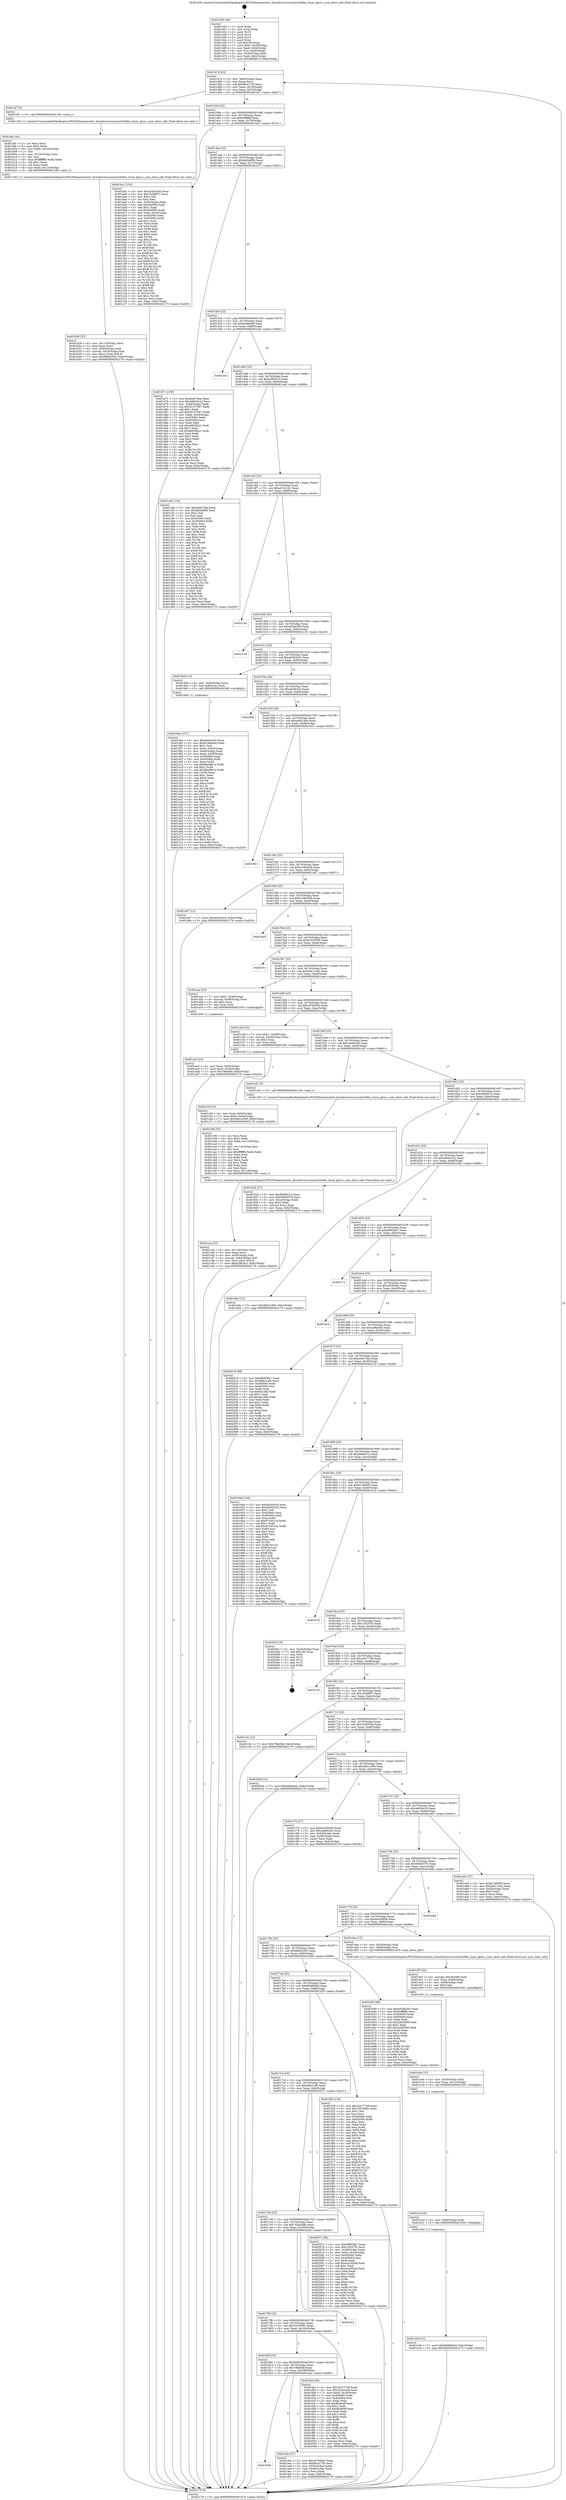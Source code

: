 digraph "0x401450" {
  label = "0x401450 (/mnt/c/Users/mathe/Desktop/tcc/POCII/binaries/extr_linuxdriversscsisym53c8xx_2sym_glue.c_sym_show_info_Final-ollvm.out::main(0))"
  labelloc = "t"
  node[shape=record]

  Entry [label="",width=0.3,height=0.3,shape=circle,fillcolor=black,style=filled]
  "0x40147d" [label="{
     0x40147d [23]\l
     | [instrs]\l
     &nbsp;&nbsp;0x40147d \<+3\>: mov -0x6c(%rbp),%eax\l
     &nbsp;&nbsp;0x401480 \<+2\>: mov %eax,%ecx\l
     &nbsp;&nbsp;0x401482 \<+6\>: sub $0x88ca17f4,%ecx\l
     &nbsp;&nbsp;0x401488 \<+3\>: mov %eax,-0x70(%rbp)\l
     &nbsp;&nbsp;0x40148b \<+3\>: mov %ecx,-0x74(%rbp)\l
     &nbsp;&nbsp;0x40148e \<+6\>: je 0000000000401af7 \<main+0x6a7\>\l
  }"]
  "0x401af7" [label="{
     0x401af7 [5]\l
     | [instrs]\l
     &nbsp;&nbsp;0x401af7 \<+5\>: call 0000000000401160 \<next_i\>\l
     | [calls]\l
     &nbsp;&nbsp;0x401160 \{1\} (/mnt/c/Users/mathe/Desktop/tcc/POCII/binaries/extr_linuxdriversscsisym53c8xx_2sym_glue.c_sym_show_info_Final-ollvm.out::next_i)\l
  }"]
  "0x401494" [label="{
     0x401494 [22]\l
     | [instrs]\l
     &nbsp;&nbsp;0x401494 \<+5\>: jmp 0000000000401499 \<main+0x49\>\l
     &nbsp;&nbsp;0x401499 \<+3\>: mov -0x70(%rbp),%eax\l
     &nbsp;&nbsp;0x40149c \<+5\>: sub $0x8cff9ffd,%eax\l
     &nbsp;&nbsp;0x4014a1 \<+3\>: mov %eax,-0x78(%rbp)\l
     &nbsp;&nbsp;0x4014a4 \<+6\>: je 0000000000401ba1 \<main+0x751\>\l
  }"]
  Exit [label="",width=0.3,height=0.3,shape=circle,fillcolor=black,style=filled,peripheries=2]
  "0x401ba1" [label="{
     0x401ba1 [155]\l
     | [instrs]\l
     &nbsp;&nbsp;0x401ba1 \<+5\>: mov $0xa53be305,%eax\l
     &nbsp;&nbsp;0x401ba6 \<+5\>: mov $0x1fc9d857,%ecx\l
     &nbsp;&nbsp;0x401bab \<+2\>: mov $0x1,%dl\l
     &nbsp;&nbsp;0x401bad \<+2\>: xor %esi,%esi\l
     &nbsp;&nbsp;0x401baf \<+3\>: mov -0x54(%rbp),%edi\l
     &nbsp;&nbsp;0x401bb2 \<+6\>: add $0xdaf5f54,%edi\l
     &nbsp;&nbsp;0x401bb8 \<+3\>: add $0x1,%edi\l
     &nbsp;&nbsp;0x401bbb \<+6\>: sub $0xdaf5f54,%edi\l
     &nbsp;&nbsp;0x401bc1 \<+3\>: mov %edi,-0x54(%rbp)\l
     &nbsp;&nbsp;0x401bc4 \<+7\>: mov 0x405060,%edi\l
     &nbsp;&nbsp;0x401bcb \<+8\>: mov 0x405064,%r8d\l
     &nbsp;&nbsp;0x401bd3 \<+3\>: sub $0x1,%esi\l
     &nbsp;&nbsp;0x401bd6 \<+3\>: mov %edi,%r9d\l
     &nbsp;&nbsp;0x401bd9 \<+3\>: add %esi,%r9d\l
     &nbsp;&nbsp;0x401bdc \<+4\>: imul %r9d,%edi\l
     &nbsp;&nbsp;0x401be0 \<+3\>: and $0x1,%edi\l
     &nbsp;&nbsp;0x401be3 \<+3\>: cmp $0x0,%edi\l
     &nbsp;&nbsp;0x401be6 \<+4\>: sete %r10b\l
     &nbsp;&nbsp;0x401bea \<+4\>: cmp $0xa,%r8d\l
     &nbsp;&nbsp;0x401bee \<+4\>: setl %r11b\l
     &nbsp;&nbsp;0x401bf2 \<+3\>: mov %r10b,%bl\l
     &nbsp;&nbsp;0x401bf5 \<+3\>: xor $0xff,%bl\l
     &nbsp;&nbsp;0x401bf8 \<+3\>: mov %r11b,%r14b\l
     &nbsp;&nbsp;0x401bfb \<+4\>: xor $0xff,%r14b\l
     &nbsp;&nbsp;0x401bff \<+3\>: xor $0x1,%dl\l
     &nbsp;&nbsp;0x401c02 \<+3\>: mov %bl,%r15b\l
     &nbsp;&nbsp;0x401c05 \<+4\>: and $0xff,%r15b\l
     &nbsp;&nbsp;0x401c09 \<+3\>: and %dl,%r10b\l
     &nbsp;&nbsp;0x401c0c \<+3\>: mov %r14b,%r12b\l
     &nbsp;&nbsp;0x401c0f \<+4\>: and $0xff,%r12b\l
     &nbsp;&nbsp;0x401c13 \<+3\>: and %dl,%r11b\l
     &nbsp;&nbsp;0x401c16 \<+3\>: or %r10b,%r15b\l
     &nbsp;&nbsp;0x401c19 \<+3\>: or %r11b,%r12b\l
     &nbsp;&nbsp;0x401c1c \<+3\>: xor %r12b,%r15b\l
     &nbsp;&nbsp;0x401c1f \<+3\>: or %r14b,%bl\l
     &nbsp;&nbsp;0x401c22 \<+3\>: xor $0xff,%bl\l
     &nbsp;&nbsp;0x401c25 \<+3\>: or $0x1,%dl\l
     &nbsp;&nbsp;0x401c28 \<+2\>: and %dl,%bl\l
     &nbsp;&nbsp;0x401c2a \<+3\>: or %bl,%r15b\l
     &nbsp;&nbsp;0x401c2d \<+4\>: test $0x1,%r15b\l
     &nbsp;&nbsp;0x401c31 \<+3\>: cmovne %ecx,%eax\l
     &nbsp;&nbsp;0x401c34 \<+3\>: mov %eax,-0x6c(%rbp)\l
     &nbsp;&nbsp;0x401c37 \<+5\>: jmp 0000000000402179 \<main+0xd29\>\l
  }"]
  "0x4014aa" [label="{
     0x4014aa [22]\l
     | [instrs]\l
     &nbsp;&nbsp;0x4014aa \<+5\>: jmp 00000000004014af \<main+0x5f\>\l
     &nbsp;&nbsp;0x4014af \<+3\>: mov -0x70(%rbp),%eax\l
     &nbsp;&nbsp;0x4014b2 \<+5\>: sub $0x9a30df56,%eax\l
     &nbsp;&nbsp;0x4014b7 \<+3\>: mov %eax,-0x7c(%rbp)\l
     &nbsp;&nbsp;0x4014ba \<+6\>: je 0000000000401d71 \<main+0x921\>\l
  }"]
  "0x401e26" [label="{
     0x401e26 [12]\l
     | [instrs]\l
     &nbsp;&nbsp;0x401e26 \<+7\>: movl $0x6848904d,-0x6c(%rbp)\l
     &nbsp;&nbsp;0x401e2d \<+5\>: jmp 0000000000402179 \<main+0xd29\>\l
  }"]
  "0x401d71" [label="{
     0x401d71 [109]\l
     | [instrs]\l
     &nbsp;&nbsp;0x401d71 \<+5\>: mov $0xebfe75ba,%eax\l
     &nbsp;&nbsp;0x401d76 \<+5\>: mov $0xddb631a2,%ecx\l
     &nbsp;&nbsp;0x401d7b \<+3\>: mov -0x64(%rbp),%edx\l
     &nbsp;&nbsp;0x401d7e \<+6\>: sub $0x30157997,%edx\l
     &nbsp;&nbsp;0x401d84 \<+3\>: add $0x1,%edx\l
     &nbsp;&nbsp;0x401d87 \<+6\>: add $0x30157997,%edx\l
     &nbsp;&nbsp;0x401d8d \<+3\>: mov %edx,-0x64(%rbp)\l
     &nbsp;&nbsp;0x401d90 \<+7\>: mov 0x405060,%edx\l
     &nbsp;&nbsp;0x401d97 \<+7\>: mov 0x405064,%esi\l
     &nbsp;&nbsp;0x401d9e \<+2\>: mov %edx,%edi\l
     &nbsp;&nbsp;0x401da0 \<+6\>: add $0xa6929b21,%edi\l
     &nbsp;&nbsp;0x401da6 \<+3\>: sub $0x1,%edi\l
     &nbsp;&nbsp;0x401da9 \<+6\>: sub $0xa6929b21,%edi\l
     &nbsp;&nbsp;0x401daf \<+3\>: imul %edi,%edx\l
     &nbsp;&nbsp;0x401db2 \<+3\>: and $0x1,%edx\l
     &nbsp;&nbsp;0x401db5 \<+3\>: cmp $0x0,%edx\l
     &nbsp;&nbsp;0x401db8 \<+4\>: sete %r8b\l
     &nbsp;&nbsp;0x401dbc \<+3\>: cmp $0xa,%esi\l
     &nbsp;&nbsp;0x401dbf \<+4\>: setl %r9b\l
     &nbsp;&nbsp;0x401dc3 \<+3\>: mov %r8b,%r10b\l
     &nbsp;&nbsp;0x401dc6 \<+3\>: and %r9b,%r10b\l
     &nbsp;&nbsp;0x401dc9 \<+3\>: xor %r9b,%r8b\l
     &nbsp;&nbsp;0x401dcc \<+3\>: or %r8b,%r10b\l
     &nbsp;&nbsp;0x401dcf \<+4\>: test $0x1,%r10b\l
     &nbsp;&nbsp;0x401dd3 \<+3\>: cmovne %ecx,%eax\l
     &nbsp;&nbsp;0x401dd6 \<+3\>: mov %eax,-0x6c(%rbp)\l
     &nbsp;&nbsp;0x401dd9 \<+5\>: jmp 0000000000402179 \<main+0xd29\>\l
  }"]
  "0x4014c0" [label="{
     0x4014c0 [22]\l
     | [instrs]\l
     &nbsp;&nbsp;0x4014c0 \<+5\>: jmp 00000000004014c5 \<main+0x75\>\l
     &nbsp;&nbsp;0x4014c5 \<+3\>: mov -0x70(%rbp),%eax\l
     &nbsp;&nbsp;0x4014c8 \<+5\>: sub $0x9c8fe9d9,%eax\l
     &nbsp;&nbsp;0x4014cd \<+3\>: mov %eax,-0x80(%rbp)\l
     &nbsp;&nbsp;0x4014d0 \<+6\>: je 0000000000401e3e \<main+0x9ee\>\l
  }"]
  "0x401e1d" [label="{
     0x401e1d [9]\l
     | [instrs]\l
     &nbsp;&nbsp;0x401e1d \<+4\>: mov -0x60(%rbp),%rdi\l
     &nbsp;&nbsp;0x401e21 \<+5\>: call 0000000000401030 \<free@plt\>\l
     | [calls]\l
     &nbsp;&nbsp;0x401030 \{1\} (unknown)\l
  }"]
  "0x401e3e" [label="{
     0x401e3e\l
  }", style=dashed]
  "0x4014d6" [label="{
     0x4014d6 [25]\l
     | [instrs]\l
     &nbsp;&nbsp;0x4014d6 \<+5\>: jmp 00000000004014db \<main+0x8b\>\l
     &nbsp;&nbsp;0x4014db \<+3\>: mov -0x70(%rbp),%eax\l
     &nbsp;&nbsp;0x4014de \<+5\>: sub $0xa2f824c2,%eax\l
     &nbsp;&nbsp;0x4014e3 \<+6\>: mov %eax,-0x84(%rbp)\l
     &nbsp;&nbsp;0x4014e9 \<+6\>: je 0000000000401ceb \<main+0x89b\>\l
  }"]
  "0x401e0e" [label="{
     0x401e0e [15]\l
     | [instrs]\l
     &nbsp;&nbsp;0x401e0e \<+4\>: mov -0x50(%rbp),%rdi\l
     &nbsp;&nbsp;0x401e12 \<+6\>: mov %eax,-0x11c(%rbp)\l
     &nbsp;&nbsp;0x401e18 \<+5\>: call 0000000000401030 \<free@plt\>\l
     | [calls]\l
     &nbsp;&nbsp;0x401030 \{1\} (unknown)\l
  }"]
  "0x401ceb" [label="{
     0x401ceb [134]\l
     | [instrs]\l
     &nbsp;&nbsp;0x401ceb \<+5\>: mov $0xebfe75ba,%eax\l
     &nbsp;&nbsp;0x401cf0 \<+5\>: mov $0x9a30df56,%ecx\l
     &nbsp;&nbsp;0x401cf5 \<+2\>: mov $0x1,%dl\l
     &nbsp;&nbsp;0x401cf7 \<+2\>: xor %esi,%esi\l
     &nbsp;&nbsp;0x401cf9 \<+7\>: mov 0x405060,%edi\l
     &nbsp;&nbsp;0x401d00 \<+8\>: mov 0x405064,%r8d\l
     &nbsp;&nbsp;0x401d08 \<+3\>: sub $0x1,%esi\l
     &nbsp;&nbsp;0x401d0b \<+3\>: mov %edi,%r9d\l
     &nbsp;&nbsp;0x401d0e \<+3\>: add %esi,%r9d\l
     &nbsp;&nbsp;0x401d11 \<+4\>: imul %r9d,%edi\l
     &nbsp;&nbsp;0x401d15 \<+3\>: and $0x1,%edi\l
     &nbsp;&nbsp;0x401d18 \<+3\>: cmp $0x0,%edi\l
     &nbsp;&nbsp;0x401d1b \<+4\>: sete %r10b\l
     &nbsp;&nbsp;0x401d1f \<+4\>: cmp $0xa,%r8d\l
     &nbsp;&nbsp;0x401d23 \<+4\>: setl %r11b\l
     &nbsp;&nbsp;0x401d27 \<+3\>: mov %r10b,%bl\l
     &nbsp;&nbsp;0x401d2a \<+3\>: xor $0xff,%bl\l
     &nbsp;&nbsp;0x401d2d \<+3\>: mov %r11b,%r14b\l
     &nbsp;&nbsp;0x401d30 \<+4\>: xor $0xff,%r14b\l
     &nbsp;&nbsp;0x401d34 \<+3\>: xor $0x1,%dl\l
     &nbsp;&nbsp;0x401d37 \<+3\>: mov %bl,%r15b\l
     &nbsp;&nbsp;0x401d3a \<+4\>: and $0xff,%r15b\l
     &nbsp;&nbsp;0x401d3e \<+3\>: and %dl,%r10b\l
     &nbsp;&nbsp;0x401d41 \<+3\>: mov %r14b,%r12b\l
     &nbsp;&nbsp;0x401d44 \<+4\>: and $0xff,%r12b\l
     &nbsp;&nbsp;0x401d48 \<+3\>: and %dl,%r11b\l
     &nbsp;&nbsp;0x401d4b \<+3\>: or %r10b,%r15b\l
     &nbsp;&nbsp;0x401d4e \<+3\>: or %r11b,%r12b\l
     &nbsp;&nbsp;0x401d51 \<+3\>: xor %r12b,%r15b\l
     &nbsp;&nbsp;0x401d54 \<+3\>: or %r14b,%bl\l
     &nbsp;&nbsp;0x401d57 \<+3\>: xor $0xff,%bl\l
     &nbsp;&nbsp;0x401d5a \<+3\>: or $0x1,%dl\l
     &nbsp;&nbsp;0x401d5d \<+2\>: and %dl,%bl\l
     &nbsp;&nbsp;0x401d5f \<+3\>: or %bl,%r15b\l
     &nbsp;&nbsp;0x401d62 \<+4\>: test $0x1,%r15b\l
     &nbsp;&nbsp;0x401d66 \<+3\>: cmovne %ecx,%eax\l
     &nbsp;&nbsp;0x401d69 \<+3\>: mov %eax,-0x6c(%rbp)\l
     &nbsp;&nbsp;0x401d6c \<+5\>: jmp 0000000000402179 \<main+0xd29\>\l
  }"]
  "0x4014ef" [label="{
     0x4014ef [25]\l
     | [instrs]\l
     &nbsp;&nbsp;0x4014ef \<+5\>: jmp 00000000004014f4 \<main+0xa4\>\l
     &nbsp;&nbsp;0x4014f4 \<+3\>: mov -0x70(%rbp),%eax\l
     &nbsp;&nbsp;0x4014f7 \<+5\>: sub $0xa474c1d1,%eax\l
     &nbsp;&nbsp;0x4014fc \<+6\>: mov %eax,-0x88(%rbp)\l
     &nbsp;&nbsp;0x401502 \<+6\>: je 000000000040214e \<main+0xcfe\>\l
  }"]
  "0x401df7" [label="{
     0x401df7 [23]\l
     | [instrs]\l
     &nbsp;&nbsp;0x401df7 \<+10\>: movabs $0x4030b6,%rdi\l
     &nbsp;&nbsp;0x401e01 \<+3\>: mov %eax,-0x68(%rbp)\l
     &nbsp;&nbsp;0x401e04 \<+3\>: mov -0x68(%rbp),%esi\l
     &nbsp;&nbsp;0x401e07 \<+2\>: mov $0x0,%al\l
     &nbsp;&nbsp;0x401e09 \<+5\>: call 0000000000401040 \<printf@plt\>\l
     | [calls]\l
     &nbsp;&nbsp;0x401040 \{1\} (unknown)\l
  }"]
  "0x40214e" [label="{
     0x40214e\l
  }", style=dashed]
  "0x401508" [label="{
     0x401508 [25]\l
     | [instrs]\l
     &nbsp;&nbsp;0x401508 \<+5\>: jmp 000000000040150d \<main+0xbd\>\l
     &nbsp;&nbsp;0x40150d \<+3\>: mov -0x70(%rbp),%eax\l
     &nbsp;&nbsp;0x401510 \<+5\>: sub $0xa53be305,%eax\l
     &nbsp;&nbsp;0x401515 \<+6\>: mov %eax,-0x8c(%rbp)\l
     &nbsp;&nbsp;0x40151b \<+6\>: je 0000000000402116 \<main+0xcc6\>\l
  }"]
  "0x401cca" [label="{
     0x401cca [33]\l
     | [instrs]\l
     &nbsp;&nbsp;0x401cca \<+6\>: mov -0x118(%rbp),%ecx\l
     &nbsp;&nbsp;0x401cd0 \<+3\>: imul %eax,%ecx\l
     &nbsp;&nbsp;0x401cd3 \<+4\>: mov -0x60(%rbp),%r8\l
     &nbsp;&nbsp;0x401cd7 \<+4\>: movslq -0x64(%rbp),%r9\l
     &nbsp;&nbsp;0x401cdb \<+4\>: mov %ecx,(%r8,%r9,4)\l
     &nbsp;&nbsp;0x401cdf \<+7\>: movl $0xa2f824c2,-0x6c(%rbp)\l
     &nbsp;&nbsp;0x401ce6 \<+5\>: jmp 0000000000402179 \<main+0xd29\>\l
  }"]
  "0x402116" [label="{
     0x402116\l
  }", style=dashed]
  "0x401521" [label="{
     0x401521 [25]\l
     | [instrs]\l
     &nbsp;&nbsp;0x401521 \<+5\>: jmp 0000000000401526 \<main+0xd6\>\l
     &nbsp;&nbsp;0x401526 \<+3\>: mov -0x70(%rbp),%eax\l
     &nbsp;&nbsp;0x401529 \<+5\>: sub $0xa6362025,%eax\l
     &nbsp;&nbsp;0x40152e \<+6\>: mov %eax,-0x90(%rbp)\l
     &nbsp;&nbsp;0x401534 \<+6\>: je 00000000004019dd \<main+0x58d\>\l
  }"]
  "0x401c96" [label="{
     0x401c96 [52]\l
     | [instrs]\l
     &nbsp;&nbsp;0x401c96 \<+2\>: xor %ecx,%ecx\l
     &nbsp;&nbsp;0x401c98 \<+5\>: mov $0x2,%edx\l
     &nbsp;&nbsp;0x401c9d \<+6\>: mov %edx,-0x114(%rbp)\l
     &nbsp;&nbsp;0x401ca3 \<+1\>: cltd\l
     &nbsp;&nbsp;0x401ca4 \<+6\>: mov -0x114(%rbp),%esi\l
     &nbsp;&nbsp;0x401caa \<+2\>: idiv %esi\l
     &nbsp;&nbsp;0x401cac \<+6\>: imul $0xfffffffe,%edx,%edx\l
     &nbsp;&nbsp;0x401cb2 \<+2\>: mov %ecx,%edi\l
     &nbsp;&nbsp;0x401cb4 \<+2\>: sub %edx,%edi\l
     &nbsp;&nbsp;0x401cb6 \<+2\>: mov %ecx,%edx\l
     &nbsp;&nbsp;0x401cb8 \<+3\>: sub $0x1,%edx\l
     &nbsp;&nbsp;0x401cbb \<+2\>: add %edx,%edi\l
     &nbsp;&nbsp;0x401cbd \<+2\>: sub %edi,%ecx\l
     &nbsp;&nbsp;0x401cbf \<+6\>: mov %ecx,-0x118(%rbp)\l
     &nbsp;&nbsp;0x401cc5 \<+5\>: call 0000000000401160 \<next_i\>\l
     | [calls]\l
     &nbsp;&nbsp;0x401160 \{1\} (/mnt/c/Users/mathe/Desktop/tcc/POCII/binaries/extr_linuxdriversscsisym53c8xx_2sym_glue.c_sym_show_info_Final-ollvm.out::next_i)\l
  }"]
  "0x4019dd" [label="{
     0x4019dd [13]\l
     | [instrs]\l
     &nbsp;&nbsp;0x4019dd \<+4\>: mov -0x40(%rbp),%rax\l
     &nbsp;&nbsp;0x4019e1 \<+4\>: mov 0x8(%rax),%rdi\l
     &nbsp;&nbsp;0x4019e5 \<+5\>: call 0000000000401060 \<atoi@plt\>\l
     | [calls]\l
     &nbsp;&nbsp;0x401060 \{1\} (unknown)\l
  }"]
  "0x40153a" [label="{
     0x40153a [25]\l
     | [instrs]\l
     &nbsp;&nbsp;0x40153a \<+5\>: jmp 000000000040153f \<main+0xef\>\l
     &nbsp;&nbsp;0x40153f \<+3\>: mov -0x70(%rbp),%eax\l
     &nbsp;&nbsp;0x401542 \<+5\>: sub $0xabc9c42e,%eax\l
     &nbsp;&nbsp;0x401547 \<+6\>: mov %eax,-0x94(%rbp)\l
     &nbsp;&nbsp;0x40154d \<+6\>: je 00000000004020fa \<main+0xcaa\>\l
  }"]
  "0x401c5f" [label="{
     0x401c5f [23]\l
     | [instrs]\l
     &nbsp;&nbsp;0x401c5f \<+4\>: mov %rax,-0x60(%rbp)\l
     &nbsp;&nbsp;0x401c63 \<+7\>: movl $0x0,-0x64(%rbp)\l
     &nbsp;&nbsp;0x401c6a \<+7\>: movl $0x4861e399,-0x6c(%rbp)\l
     &nbsp;&nbsp;0x401c71 \<+5\>: jmp 0000000000402179 \<main+0xd29\>\l
  }"]
  "0x4020fa" [label="{
     0x4020fa\l
  }", style=dashed]
  "0x401553" [label="{
     0x401553 [25]\l
     | [instrs]\l
     &nbsp;&nbsp;0x401553 \<+5\>: jmp 0000000000401558 \<main+0x108\>\l
     &nbsp;&nbsp;0x401558 \<+3\>: mov -0x70(%rbp),%eax\l
     &nbsp;&nbsp;0x40155b \<+5\>: sub $0xae8d149e,%eax\l
     &nbsp;&nbsp;0x401560 \<+6\>: mov %eax,-0x98(%rbp)\l
     &nbsp;&nbsp;0x401566 \<+6\>: je 0000000000401941 \<main+0x4f1\>\l
  }"]
  "0x401b28" [label="{
     0x401b28 [33]\l
     | [instrs]\l
     &nbsp;&nbsp;0x401b28 \<+6\>: mov -0x110(%rbp),%ecx\l
     &nbsp;&nbsp;0x401b2e \<+3\>: imul %eax,%ecx\l
     &nbsp;&nbsp;0x401b31 \<+4\>: mov -0x50(%rbp),%rdi\l
     &nbsp;&nbsp;0x401b35 \<+4\>: movslq -0x54(%rbp),%r8\l
     &nbsp;&nbsp;0x401b39 \<+4\>: mov %ecx,(%rdi,%r8,4)\l
     &nbsp;&nbsp;0x401b3d \<+7\>: movl $0x680d2563,-0x6c(%rbp)\l
     &nbsp;&nbsp;0x401b44 \<+5\>: jmp 0000000000402179 \<main+0xd29\>\l
  }"]
  "0x401941" [label="{
     0x401941\l
  }", style=dashed]
  "0x40156c" [label="{
     0x40156c [25]\l
     | [instrs]\l
     &nbsp;&nbsp;0x40156c \<+5\>: jmp 0000000000401571 \<main+0x121\>\l
     &nbsp;&nbsp;0x401571 \<+3\>: mov -0x70(%rbp),%eax\l
     &nbsp;&nbsp;0x401574 \<+5\>: sub $0xb1d6bad4,%eax\l
     &nbsp;&nbsp;0x401579 \<+6\>: mov %eax,-0x9c(%rbp)\l
     &nbsp;&nbsp;0x40157f \<+6\>: je 0000000000401a87 \<main+0x637\>\l
  }"]
  "0x401afc" [label="{
     0x401afc [44]\l
     | [instrs]\l
     &nbsp;&nbsp;0x401afc \<+2\>: xor %ecx,%ecx\l
     &nbsp;&nbsp;0x401afe \<+5\>: mov $0x2,%edx\l
     &nbsp;&nbsp;0x401b03 \<+6\>: mov %edx,-0x10c(%rbp)\l
     &nbsp;&nbsp;0x401b09 \<+1\>: cltd\l
     &nbsp;&nbsp;0x401b0a \<+6\>: mov -0x10c(%rbp),%esi\l
     &nbsp;&nbsp;0x401b10 \<+2\>: idiv %esi\l
     &nbsp;&nbsp;0x401b12 \<+6\>: imul $0xfffffffe,%edx,%edx\l
     &nbsp;&nbsp;0x401b18 \<+3\>: sub $0x1,%ecx\l
     &nbsp;&nbsp;0x401b1b \<+2\>: sub %ecx,%edx\l
     &nbsp;&nbsp;0x401b1d \<+6\>: mov %edx,-0x110(%rbp)\l
     &nbsp;&nbsp;0x401b23 \<+5\>: call 0000000000401160 \<next_i\>\l
     | [calls]\l
     &nbsp;&nbsp;0x401160 \{1\} (/mnt/c/Users/mathe/Desktop/tcc/POCII/binaries/extr_linuxdriversscsisym53c8xx_2sym_glue.c_sym_show_info_Final-ollvm.out::next_i)\l
  }"]
  "0x401a87" [label="{
     0x401a87 [12]\l
     | [instrs]\l
     &nbsp;&nbsp;0x401a87 \<+7\>: movl $0x4e93da19,-0x6c(%rbp)\l
     &nbsp;&nbsp;0x401a8e \<+5\>: jmp 0000000000402179 \<main+0xd29\>\l
  }"]
  "0x401585" [label="{
     0x401585 [25]\l
     | [instrs]\l
     &nbsp;&nbsp;0x401585 \<+5\>: jmp 000000000040158a \<main+0x13a\>\l
     &nbsp;&nbsp;0x40158a \<+3\>: mov -0x70(%rbp),%eax\l
     &nbsp;&nbsp;0x40158d \<+5\>: sub $0xb1d6dd28,%eax\l
     &nbsp;&nbsp;0x401592 \<+6\>: mov %eax,-0xa0(%rbp)\l
     &nbsp;&nbsp;0x401598 \<+6\>: je 00000000004018a5 \<main+0x455\>\l
  }"]
  "0x401828" [label="{
     0x401828\l
  }", style=dashed]
  "0x4018a5" [label="{
     0x4018a5\l
  }", style=dashed]
  "0x40159e" [label="{
     0x40159e [25]\l
     | [instrs]\l
     &nbsp;&nbsp;0x40159e \<+5\>: jmp 00000000004015a3 \<main+0x153\>\l
     &nbsp;&nbsp;0x4015a3 \<+3\>: mov -0x70(%rbp),%eax\l
     &nbsp;&nbsp;0x4015a6 \<+5\>: sub $0xb7439595,%eax\l
     &nbsp;&nbsp;0x4015ab \<+6\>: mov %eax,-0xa4(%rbp)\l
     &nbsp;&nbsp;0x4015b1 \<+6\>: je 0000000000401f1c \<main+0xacc\>\l
  }"]
  "0x401adc" [label="{
     0x401adc [27]\l
     | [instrs]\l
     &nbsp;&nbsp;0x401adc \<+5\>: mov $0xc678a80e,%eax\l
     &nbsp;&nbsp;0x401ae1 \<+5\>: mov $0x88ca17f4,%ecx\l
     &nbsp;&nbsp;0x401ae6 \<+3\>: mov -0x54(%rbp),%edx\l
     &nbsp;&nbsp;0x401ae9 \<+3\>: cmp -0x48(%rbp),%edx\l
     &nbsp;&nbsp;0x401aec \<+3\>: cmovl %ecx,%eax\l
     &nbsp;&nbsp;0x401aef \<+3\>: mov %eax,-0x6c(%rbp)\l
     &nbsp;&nbsp;0x401af2 \<+5\>: jmp 0000000000402179 \<main+0xd29\>\l
  }"]
  "0x401f1c" [label="{
     0x401f1c\l
  }", style=dashed]
  "0x4015b7" [label="{
     0x4015b7 [25]\l
     | [instrs]\l
     &nbsp;&nbsp;0x4015b7 \<+5\>: jmp 00000000004015bc \<main+0x16c\>\l
     &nbsp;&nbsp;0x4015bc \<+3\>: mov -0x70(%rbp),%eax\l
     &nbsp;&nbsp;0x4015bf \<+5\>: sub $0xb8411e02,%eax\l
     &nbsp;&nbsp;0x4015c4 \<+6\>: mov %eax,-0xa8(%rbp)\l
     &nbsp;&nbsp;0x4015ca \<+6\>: je 0000000000401aae \<main+0x65e\>\l
  }"]
  "0x40180f" [label="{
     0x40180f [25]\l
     | [instrs]\l
     &nbsp;&nbsp;0x40180f \<+5\>: jmp 0000000000401814 \<main+0x3c4\>\l
     &nbsp;&nbsp;0x401814 \<+3\>: mov -0x70(%rbp),%eax\l
     &nbsp;&nbsp;0x401817 \<+5\>: sub $0x7f6e6f4f,%eax\l
     &nbsp;&nbsp;0x40181c \<+6\>: mov %eax,-0x108(%rbp)\l
     &nbsp;&nbsp;0x401822 \<+6\>: je 0000000000401adc \<main+0x68c\>\l
  }"]
  "0x401aae" [label="{
     0x401aae [23]\l
     | [instrs]\l
     &nbsp;&nbsp;0x401aae \<+7\>: movl $0x1,-0x48(%rbp)\l
     &nbsp;&nbsp;0x401ab5 \<+4\>: movslq -0x48(%rbp),%rax\l
     &nbsp;&nbsp;0x401ab9 \<+4\>: shl $0x2,%rax\l
     &nbsp;&nbsp;0x401abd \<+3\>: mov %rax,%rdi\l
     &nbsp;&nbsp;0x401ac0 \<+5\>: call 0000000000401050 \<malloc@plt\>\l
     | [calls]\l
     &nbsp;&nbsp;0x401050 \{1\} (unknown)\l
  }"]
  "0x4015d0" [label="{
     0x4015d0 [25]\l
     | [instrs]\l
     &nbsp;&nbsp;0x4015d0 \<+5\>: jmp 00000000004015d5 \<main+0x185\>\l
     &nbsp;&nbsp;0x4015d5 \<+3\>: mov -0x70(%rbp),%eax\l
     &nbsp;&nbsp;0x4015d8 \<+5\>: sub $0xc678a80e,%eax\l
     &nbsp;&nbsp;0x4015dd \<+6\>: mov %eax,-0xac(%rbp)\l
     &nbsp;&nbsp;0x4015e3 \<+6\>: je 0000000000401c48 \<main+0x7f8\>\l
  }"]
  "0x401fae" [label="{
     0x401fae [95]\l
     | [instrs]\l
     &nbsp;&nbsp;0x401fae \<+5\>: mov $0x1be777e8,%eax\l
     &nbsp;&nbsp;0x401fb3 \<+5\>: mov $0x3c2653a6,%ecx\l
     &nbsp;&nbsp;0x401fb8 \<+7\>: movl $0x0,-0x30(%rbp)\l
     &nbsp;&nbsp;0x401fbf \<+7\>: mov 0x405060,%edx\l
     &nbsp;&nbsp;0x401fc6 \<+7\>: mov 0x405064,%esi\l
     &nbsp;&nbsp;0x401fcd \<+2\>: mov %edx,%edi\l
     &nbsp;&nbsp;0x401fcf \<+6\>: add $0xffc4bbff,%edi\l
     &nbsp;&nbsp;0x401fd5 \<+3\>: sub $0x1,%edi\l
     &nbsp;&nbsp;0x401fd8 \<+6\>: sub $0xffc4bbff,%edi\l
     &nbsp;&nbsp;0x401fde \<+3\>: imul %edi,%edx\l
     &nbsp;&nbsp;0x401fe1 \<+3\>: and $0x1,%edx\l
     &nbsp;&nbsp;0x401fe4 \<+3\>: cmp $0x0,%edx\l
     &nbsp;&nbsp;0x401fe7 \<+4\>: sete %r8b\l
     &nbsp;&nbsp;0x401feb \<+3\>: cmp $0xa,%esi\l
     &nbsp;&nbsp;0x401fee \<+4\>: setl %r9b\l
     &nbsp;&nbsp;0x401ff2 \<+3\>: mov %r8b,%r10b\l
     &nbsp;&nbsp;0x401ff5 \<+3\>: and %r9b,%r10b\l
     &nbsp;&nbsp;0x401ff8 \<+3\>: xor %r9b,%r8b\l
     &nbsp;&nbsp;0x401ffb \<+3\>: or %r8b,%r10b\l
     &nbsp;&nbsp;0x401ffe \<+4\>: test $0x1,%r10b\l
     &nbsp;&nbsp;0x402002 \<+3\>: cmovne %ecx,%eax\l
     &nbsp;&nbsp;0x402005 \<+3\>: mov %eax,-0x6c(%rbp)\l
     &nbsp;&nbsp;0x402008 \<+5\>: jmp 0000000000402179 \<main+0xd29\>\l
  }"]
  "0x401c48" [label="{
     0x401c48 [23]\l
     | [instrs]\l
     &nbsp;&nbsp;0x401c48 \<+7\>: movl $0x1,-0x58(%rbp)\l
     &nbsp;&nbsp;0x401c4f \<+4\>: movslq -0x58(%rbp),%rax\l
     &nbsp;&nbsp;0x401c53 \<+4\>: shl $0x2,%rax\l
     &nbsp;&nbsp;0x401c57 \<+3\>: mov %rax,%rdi\l
     &nbsp;&nbsp;0x401c5a \<+5\>: call 0000000000401050 \<malloc@plt\>\l
     | [calls]\l
     &nbsp;&nbsp;0x401050 \{1\} (unknown)\l
  }"]
  "0x4015e9" [label="{
     0x4015e9 [25]\l
     | [instrs]\l
     &nbsp;&nbsp;0x4015e9 \<+5\>: jmp 00000000004015ee \<main+0x19e\>\l
     &nbsp;&nbsp;0x4015ee \<+3\>: mov -0x70(%rbp),%eax\l
     &nbsp;&nbsp;0x4015f1 \<+5\>: sub $0xcda802a5,%eax\l
     &nbsp;&nbsp;0x4015f6 \<+6\>: mov %eax,-0xb0(%rbp)\l
     &nbsp;&nbsp;0x4015fc \<+6\>: je 0000000000401c91 \<main+0x841\>\l
  }"]
  "0x4017f6" [label="{
     0x4017f6 [25]\l
     | [instrs]\l
     &nbsp;&nbsp;0x4017f6 \<+5\>: jmp 00000000004017fb \<main+0x3ab\>\l
     &nbsp;&nbsp;0x4017fb \<+3\>: mov -0x70(%rbp),%eax\l
     &nbsp;&nbsp;0x4017fe \<+5\>: sub $0x7ed7609c,%eax\l
     &nbsp;&nbsp;0x401803 \<+6\>: mov %eax,-0x104(%rbp)\l
     &nbsp;&nbsp;0x401809 \<+6\>: je 0000000000401fae \<main+0xb5e\>\l
  }"]
  "0x401c91" [label="{
     0x401c91 [5]\l
     | [instrs]\l
     &nbsp;&nbsp;0x401c91 \<+5\>: call 0000000000401160 \<next_i\>\l
     | [calls]\l
     &nbsp;&nbsp;0x401160 \{1\} (/mnt/c/Users/mathe/Desktop/tcc/POCII/binaries/extr_linuxdriversscsisym53c8xx_2sym_glue.c_sym_show_info_Final-ollvm.out::next_i)\l
  }"]
  "0x401602" [label="{
     0x401602 [25]\l
     | [instrs]\l
     &nbsp;&nbsp;0x401602 \<+5\>: jmp 0000000000401607 \<main+0x1b7\>\l
     &nbsp;&nbsp;0x401607 \<+3\>: mov -0x70(%rbp),%eax\l
     &nbsp;&nbsp;0x40160a \<+5\>: sub $0xcfb84614,%eax\l
     &nbsp;&nbsp;0x40160f \<+6\>: mov %eax,-0xb4(%rbp)\l
     &nbsp;&nbsp;0x401615 \<+6\>: je 0000000000401832 \<main+0x3e2\>\l
  }"]
  "0x4020e2" [label="{
     0x4020e2\l
  }", style=dashed]
  "0x401832" [label="{
     0x401832 [27]\l
     | [instrs]\l
     &nbsp;&nbsp;0x401832 \<+5\>: mov $0xf5b8921e,%eax\l
     &nbsp;&nbsp;0x401837 \<+5\>: mov $0x580b0376,%ecx\l
     &nbsp;&nbsp;0x40183c \<+3\>: mov -0x2c(%rbp),%edx\l
     &nbsp;&nbsp;0x40183f \<+3\>: cmp $0x2,%edx\l
     &nbsp;&nbsp;0x401842 \<+3\>: cmovne %ecx,%eax\l
     &nbsp;&nbsp;0x401845 \<+3\>: mov %eax,-0x6c(%rbp)\l
     &nbsp;&nbsp;0x401848 \<+5\>: jmp 0000000000402179 \<main+0xd29\>\l
  }"]
  "0x40161b" [label="{
     0x40161b [25]\l
     | [instrs]\l
     &nbsp;&nbsp;0x40161b \<+5\>: jmp 0000000000401620 \<main+0x1d0\>\l
     &nbsp;&nbsp;0x401620 \<+3\>: mov -0x70(%rbp),%eax\l
     &nbsp;&nbsp;0x401623 \<+5\>: sub $0xddb631a2,%eax\l
     &nbsp;&nbsp;0x401628 \<+6\>: mov %eax,-0xb8(%rbp)\l
     &nbsp;&nbsp;0x40162e \<+6\>: je 0000000000401dde \<main+0x98e\>\l
  }"]
  "0x402179" [label="{
     0x402179 [5]\l
     | [instrs]\l
     &nbsp;&nbsp;0x402179 \<+5\>: jmp 000000000040147d \<main+0x2d\>\l
  }"]
  "0x401450" [label="{
     0x401450 [45]\l
     | [instrs]\l
     &nbsp;&nbsp;0x401450 \<+1\>: push %rbp\l
     &nbsp;&nbsp;0x401451 \<+3\>: mov %rsp,%rbp\l
     &nbsp;&nbsp;0x401454 \<+2\>: push %r15\l
     &nbsp;&nbsp;0x401456 \<+2\>: push %r14\l
     &nbsp;&nbsp;0x401458 \<+2\>: push %r12\l
     &nbsp;&nbsp;0x40145a \<+1\>: push %rbx\l
     &nbsp;&nbsp;0x40145b \<+7\>: sub $0x100,%rsp\l
     &nbsp;&nbsp;0x401462 \<+7\>: movl $0x0,-0x30(%rbp)\l
     &nbsp;&nbsp;0x401469 \<+3\>: mov %edi,-0x34(%rbp)\l
     &nbsp;&nbsp;0x40146c \<+4\>: mov %rsi,-0x40(%rbp)\l
     &nbsp;&nbsp;0x401470 \<+3\>: mov -0x34(%rbp),%edi\l
     &nbsp;&nbsp;0x401473 \<+3\>: mov %edi,-0x2c(%rbp)\l
     &nbsp;&nbsp;0x401476 \<+7\>: movl $0xcfb84614,-0x6c(%rbp)\l
  }"]
  "0x4017dd" [label="{
     0x4017dd [25]\l
     | [instrs]\l
     &nbsp;&nbsp;0x4017dd \<+5\>: jmp 00000000004017e2 \<main+0x392\>\l
     &nbsp;&nbsp;0x4017e2 \<+3\>: mov -0x70(%rbp),%eax\l
     &nbsp;&nbsp;0x4017e5 \<+5\>: sub $0x702bcdd8,%eax\l
     &nbsp;&nbsp;0x4017ea \<+6\>: mov %eax,-0x100(%rbp)\l
     &nbsp;&nbsp;0x4017f0 \<+6\>: je 00000000004020e2 \<main+0xc92\>\l
  }"]
  "0x401dde" [label="{
     0x401dde [12]\l
     | [instrs]\l
     &nbsp;&nbsp;0x401dde \<+7\>: movl $0x4861e399,-0x6c(%rbp)\l
     &nbsp;&nbsp;0x401de5 \<+5\>: jmp 0000000000402179 \<main+0xd29\>\l
  }"]
  "0x401634" [label="{
     0x401634 [25]\l
     | [instrs]\l
     &nbsp;&nbsp;0x401634 \<+5\>: jmp 0000000000401639 \<main+0x1e9\>\l
     &nbsp;&nbsp;0x401639 \<+3\>: mov -0x70(%rbp),%eax\l
     &nbsp;&nbsp;0x40163c \<+5\>: sub $0xdf0928a7,%eax\l
     &nbsp;&nbsp;0x401641 \<+6\>: mov %eax,-0xbc(%rbp)\l
     &nbsp;&nbsp;0x401647 \<+6\>: je 0000000000402172 \<main+0xd22\>\l
  }"]
  "0x402071" [label="{
     0x402071 [94]\l
     | [instrs]\l
     &nbsp;&nbsp;0x402071 \<+5\>: mov $0xdf0928a7,%eax\l
     &nbsp;&nbsp;0x402076 \<+5\>: mov $0x13f247f3,%ecx\l
     &nbsp;&nbsp;0x40207b \<+3\>: mov -0x30(%rbp),%edx\l
     &nbsp;&nbsp;0x40207e \<+3\>: mov %edx,-0x24(%rbp)\l
     &nbsp;&nbsp;0x402081 \<+7\>: mov 0x405060,%edx\l
     &nbsp;&nbsp;0x402088 \<+7\>: mov 0x405064,%esi\l
     &nbsp;&nbsp;0x40208f \<+2\>: mov %edx,%edi\l
     &nbsp;&nbsp;0x402091 \<+6\>: add $0xacb285a8,%edi\l
     &nbsp;&nbsp;0x402097 \<+3\>: sub $0x1,%edi\l
     &nbsp;&nbsp;0x40209a \<+6\>: sub $0xacb285a8,%edi\l
     &nbsp;&nbsp;0x4020a0 \<+3\>: imul %edi,%edx\l
     &nbsp;&nbsp;0x4020a3 \<+3\>: and $0x1,%edx\l
     &nbsp;&nbsp;0x4020a6 \<+3\>: cmp $0x0,%edx\l
     &nbsp;&nbsp;0x4020a9 \<+4\>: sete %r8b\l
     &nbsp;&nbsp;0x4020ad \<+3\>: cmp $0xa,%esi\l
     &nbsp;&nbsp;0x4020b0 \<+4\>: setl %r9b\l
     &nbsp;&nbsp;0x4020b4 \<+3\>: mov %r8b,%r10b\l
     &nbsp;&nbsp;0x4020b7 \<+3\>: and %r9b,%r10b\l
     &nbsp;&nbsp;0x4020ba \<+3\>: xor %r9b,%r8b\l
     &nbsp;&nbsp;0x4020bd \<+3\>: or %r8b,%r10b\l
     &nbsp;&nbsp;0x4020c0 \<+4\>: test $0x1,%r10b\l
     &nbsp;&nbsp;0x4020c4 \<+3\>: cmovne %ecx,%eax\l
     &nbsp;&nbsp;0x4020c7 \<+3\>: mov %eax,-0x6c(%rbp)\l
     &nbsp;&nbsp;0x4020ca \<+5\>: jmp 0000000000402179 \<main+0xd29\>\l
  }"]
  "0x402172" [label="{
     0x402172\l
  }", style=dashed]
  "0x40164d" [label="{
     0x40164d [25]\l
     | [instrs]\l
     &nbsp;&nbsp;0x40164d \<+5\>: jmp 0000000000401652 \<main+0x202\>\l
     &nbsp;&nbsp;0x401652 \<+3\>: mov -0x70(%rbp),%eax\l
     &nbsp;&nbsp;0x401655 \<+5\>: sub $0xe455b8ac,%eax\l
     &nbsp;&nbsp;0x40165a \<+6\>: mov %eax,-0xc0(%rbp)\l
     &nbsp;&nbsp;0x401660 \<+6\>: je 0000000000401ec4 \<main+0xa74\>\l
  }"]
  "0x4017c4" [label="{
     0x4017c4 [25]\l
     | [instrs]\l
     &nbsp;&nbsp;0x4017c4 \<+5\>: jmp 00000000004017c9 \<main+0x379\>\l
     &nbsp;&nbsp;0x4017c9 \<+3\>: mov -0x70(%rbp),%eax\l
     &nbsp;&nbsp;0x4017cc \<+5\>: sub $0x68bc1af6,%eax\l
     &nbsp;&nbsp;0x4017d1 \<+6\>: mov %eax,-0xfc(%rbp)\l
     &nbsp;&nbsp;0x4017d7 \<+6\>: je 0000000000402071 \<main+0xc21\>\l
  }"]
  "0x401ec4" [label="{
     0x401ec4\l
  }", style=dashed]
  "0x401666" [label="{
     0x401666 [25]\l
     | [instrs]\l
     &nbsp;&nbsp;0x401666 \<+5\>: jmp 000000000040166b \<main+0x21b\>\l
     &nbsp;&nbsp;0x40166b \<+3\>: mov -0x70(%rbp),%eax\l
     &nbsp;&nbsp;0x40166e \<+5\>: sub $0xeaf9abeb,%eax\l
     &nbsp;&nbsp;0x401673 \<+6\>: mov %eax,-0xc4(%rbp)\l
     &nbsp;&nbsp;0x401679 \<+6\>: je 0000000000402019 \<main+0xbc9\>\l
  }"]
  "0x401f28" [label="{
     0x401f28 [134]\l
     | [instrs]\l
     &nbsp;&nbsp;0x401f28 \<+5\>: mov $0x1be777e8,%eax\l
     &nbsp;&nbsp;0x401f2d \<+5\>: mov $0x7ed7609c,%ecx\l
     &nbsp;&nbsp;0x401f32 \<+2\>: mov $0x1,%dl\l
     &nbsp;&nbsp;0x401f34 \<+2\>: xor %esi,%esi\l
     &nbsp;&nbsp;0x401f36 \<+7\>: mov 0x405060,%edi\l
     &nbsp;&nbsp;0x401f3d \<+8\>: mov 0x405064,%r8d\l
     &nbsp;&nbsp;0x401f45 \<+3\>: sub $0x1,%esi\l
     &nbsp;&nbsp;0x401f48 \<+3\>: mov %edi,%r9d\l
     &nbsp;&nbsp;0x401f4b \<+3\>: add %esi,%r9d\l
     &nbsp;&nbsp;0x401f4e \<+4\>: imul %r9d,%edi\l
     &nbsp;&nbsp;0x401f52 \<+3\>: and $0x1,%edi\l
     &nbsp;&nbsp;0x401f55 \<+3\>: cmp $0x0,%edi\l
     &nbsp;&nbsp;0x401f58 \<+4\>: sete %r10b\l
     &nbsp;&nbsp;0x401f5c \<+4\>: cmp $0xa,%r8d\l
     &nbsp;&nbsp;0x401f60 \<+4\>: setl %r11b\l
     &nbsp;&nbsp;0x401f64 \<+3\>: mov %r10b,%bl\l
     &nbsp;&nbsp;0x401f67 \<+3\>: xor $0xff,%bl\l
     &nbsp;&nbsp;0x401f6a \<+3\>: mov %r11b,%r14b\l
     &nbsp;&nbsp;0x401f6d \<+4\>: xor $0xff,%r14b\l
     &nbsp;&nbsp;0x401f71 \<+3\>: xor $0x1,%dl\l
     &nbsp;&nbsp;0x401f74 \<+3\>: mov %bl,%r15b\l
     &nbsp;&nbsp;0x401f77 \<+4\>: and $0xff,%r15b\l
     &nbsp;&nbsp;0x401f7b \<+3\>: and %dl,%r10b\l
     &nbsp;&nbsp;0x401f7e \<+3\>: mov %r14b,%r12b\l
     &nbsp;&nbsp;0x401f81 \<+4\>: and $0xff,%r12b\l
     &nbsp;&nbsp;0x401f85 \<+3\>: and %dl,%r11b\l
     &nbsp;&nbsp;0x401f88 \<+3\>: or %r10b,%r15b\l
     &nbsp;&nbsp;0x401f8b \<+3\>: or %r11b,%r12b\l
     &nbsp;&nbsp;0x401f8e \<+3\>: xor %r12b,%r15b\l
     &nbsp;&nbsp;0x401f91 \<+3\>: or %r14b,%bl\l
     &nbsp;&nbsp;0x401f94 \<+3\>: xor $0xff,%bl\l
     &nbsp;&nbsp;0x401f97 \<+3\>: or $0x1,%dl\l
     &nbsp;&nbsp;0x401f9a \<+2\>: and %dl,%bl\l
     &nbsp;&nbsp;0x401f9c \<+3\>: or %bl,%r15b\l
     &nbsp;&nbsp;0x401f9f \<+4\>: test $0x1,%r15b\l
     &nbsp;&nbsp;0x401fa3 \<+3\>: cmovne %ecx,%eax\l
     &nbsp;&nbsp;0x401fa6 \<+3\>: mov %eax,-0x6c(%rbp)\l
     &nbsp;&nbsp;0x401fa9 \<+5\>: jmp 0000000000402179 \<main+0xd29\>\l
  }"]
  "0x402019" [label="{
     0x402019 [88]\l
     | [instrs]\l
     &nbsp;&nbsp;0x402019 \<+5\>: mov $0xdf0928a7,%eax\l
     &nbsp;&nbsp;0x40201e \<+5\>: mov $0x68bc1af6,%ecx\l
     &nbsp;&nbsp;0x402023 \<+7\>: mov 0x405060,%edx\l
     &nbsp;&nbsp;0x40202a \<+7\>: mov 0x405064,%esi\l
     &nbsp;&nbsp;0x402031 \<+2\>: mov %edx,%edi\l
     &nbsp;&nbsp;0x402033 \<+6\>: sub $0xeb1d4b,%edi\l
     &nbsp;&nbsp;0x402039 \<+3\>: sub $0x1,%edi\l
     &nbsp;&nbsp;0x40203c \<+6\>: add $0xeb1d4b,%edi\l
     &nbsp;&nbsp;0x402042 \<+3\>: imul %edi,%edx\l
     &nbsp;&nbsp;0x402045 \<+3\>: and $0x1,%edx\l
     &nbsp;&nbsp;0x402048 \<+3\>: cmp $0x0,%edx\l
     &nbsp;&nbsp;0x40204b \<+4\>: sete %r8b\l
     &nbsp;&nbsp;0x40204f \<+3\>: cmp $0xa,%esi\l
     &nbsp;&nbsp;0x402052 \<+4\>: setl %r9b\l
     &nbsp;&nbsp;0x402056 \<+3\>: mov %r8b,%r10b\l
     &nbsp;&nbsp;0x402059 \<+3\>: and %r9b,%r10b\l
     &nbsp;&nbsp;0x40205c \<+3\>: xor %r9b,%r8b\l
     &nbsp;&nbsp;0x40205f \<+3\>: or %r8b,%r10b\l
     &nbsp;&nbsp;0x402062 \<+4\>: test $0x1,%r10b\l
     &nbsp;&nbsp;0x402066 \<+3\>: cmovne %ecx,%eax\l
     &nbsp;&nbsp;0x402069 \<+3\>: mov %eax,-0x6c(%rbp)\l
     &nbsp;&nbsp;0x40206c \<+5\>: jmp 0000000000402179 \<main+0xd29\>\l
  }"]
  "0x40167f" [label="{
     0x40167f [25]\l
     | [instrs]\l
     &nbsp;&nbsp;0x40167f \<+5\>: jmp 0000000000401684 \<main+0x234\>\l
     &nbsp;&nbsp;0x401684 \<+3\>: mov -0x70(%rbp),%eax\l
     &nbsp;&nbsp;0x401687 \<+5\>: sub $0xebfe75ba,%eax\l
     &nbsp;&nbsp;0x40168c \<+6\>: mov %eax,-0xc8(%rbp)\l
     &nbsp;&nbsp;0x401692 \<+6\>: je 000000000040212f \<main+0xcdf\>\l
  }"]
  "0x4017ab" [label="{
     0x4017ab [25]\l
     | [instrs]\l
     &nbsp;&nbsp;0x4017ab \<+5\>: jmp 00000000004017b0 \<main+0x360\>\l
     &nbsp;&nbsp;0x4017b0 \<+3\>: mov -0x70(%rbp),%eax\l
     &nbsp;&nbsp;0x4017b3 \<+5\>: sub $0x6848904d,%eax\l
     &nbsp;&nbsp;0x4017b8 \<+6\>: mov %eax,-0xf8(%rbp)\l
     &nbsp;&nbsp;0x4017be \<+6\>: je 0000000000401f28 \<main+0xad8\>\l
  }"]
  "0x40212f" [label="{
     0x40212f\l
  }", style=dashed]
  "0x401698" [label="{
     0x401698 [25]\l
     | [instrs]\l
     &nbsp;&nbsp;0x401698 \<+5\>: jmp 000000000040169d \<main+0x24d\>\l
     &nbsp;&nbsp;0x40169d \<+3\>: mov -0x70(%rbp),%eax\l
     &nbsp;&nbsp;0x4016a0 \<+5\>: sub $0xf5b8921e,%eax\l
     &nbsp;&nbsp;0x4016a5 \<+6\>: mov %eax,-0xcc(%rbp)\l
     &nbsp;&nbsp;0x4016ab \<+6\>: je 000000000040194d \<main+0x4fd\>\l
  }"]
  "0x401b49" [label="{
     0x401b49 [88]\l
     | [instrs]\l
     &nbsp;&nbsp;0x401b49 \<+5\>: mov $0xa53be305,%eax\l
     &nbsp;&nbsp;0x401b4e \<+5\>: mov $0x8cff9ffd,%ecx\l
     &nbsp;&nbsp;0x401b53 \<+7\>: mov 0x405060,%edx\l
     &nbsp;&nbsp;0x401b5a \<+7\>: mov 0x405064,%esi\l
     &nbsp;&nbsp;0x401b61 \<+2\>: mov %edx,%edi\l
     &nbsp;&nbsp;0x401b63 \<+6\>: sub $0x2a6f2689,%edi\l
     &nbsp;&nbsp;0x401b69 \<+3\>: sub $0x1,%edi\l
     &nbsp;&nbsp;0x401b6c \<+6\>: add $0x2a6f2689,%edi\l
     &nbsp;&nbsp;0x401b72 \<+3\>: imul %edi,%edx\l
     &nbsp;&nbsp;0x401b75 \<+3\>: and $0x1,%edx\l
     &nbsp;&nbsp;0x401b78 \<+3\>: cmp $0x0,%edx\l
     &nbsp;&nbsp;0x401b7b \<+4\>: sete %r8b\l
     &nbsp;&nbsp;0x401b7f \<+3\>: cmp $0xa,%esi\l
     &nbsp;&nbsp;0x401b82 \<+4\>: setl %r9b\l
     &nbsp;&nbsp;0x401b86 \<+3\>: mov %r8b,%r10b\l
     &nbsp;&nbsp;0x401b89 \<+3\>: and %r9b,%r10b\l
     &nbsp;&nbsp;0x401b8c \<+3\>: xor %r9b,%r8b\l
     &nbsp;&nbsp;0x401b8f \<+3\>: or %r8b,%r10b\l
     &nbsp;&nbsp;0x401b92 \<+4\>: test $0x1,%r10b\l
     &nbsp;&nbsp;0x401b96 \<+3\>: cmovne %ecx,%eax\l
     &nbsp;&nbsp;0x401b99 \<+3\>: mov %eax,-0x6c(%rbp)\l
     &nbsp;&nbsp;0x401b9c \<+5\>: jmp 0000000000402179 \<main+0xd29\>\l
  }"]
  "0x40194d" [label="{
     0x40194d [144]\l
     | [instrs]\l
     &nbsp;&nbsp;0x40194d \<+5\>: mov $0xabc9c42e,%eax\l
     &nbsp;&nbsp;0x401952 \<+5\>: mov $0xa6362025,%ecx\l
     &nbsp;&nbsp;0x401957 \<+2\>: mov $0x1,%dl\l
     &nbsp;&nbsp;0x401959 \<+7\>: mov 0x405060,%esi\l
     &nbsp;&nbsp;0x401960 \<+7\>: mov 0x405064,%edi\l
     &nbsp;&nbsp;0x401967 \<+3\>: mov %esi,%r8d\l
     &nbsp;&nbsp;0x40196a \<+7\>: sub $0x67c0013a,%r8d\l
     &nbsp;&nbsp;0x401971 \<+4\>: sub $0x1,%r8d\l
     &nbsp;&nbsp;0x401975 \<+7\>: add $0x67c0013a,%r8d\l
     &nbsp;&nbsp;0x40197c \<+4\>: imul %r8d,%esi\l
     &nbsp;&nbsp;0x401980 \<+3\>: and $0x1,%esi\l
     &nbsp;&nbsp;0x401983 \<+3\>: cmp $0x0,%esi\l
     &nbsp;&nbsp;0x401986 \<+4\>: sete %r9b\l
     &nbsp;&nbsp;0x40198a \<+3\>: cmp $0xa,%edi\l
     &nbsp;&nbsp;0x40198d \<+4\>: setl %r10b\l
     &nbsp;&nbsp;0x401991 \<+3\>: mov %r9b,%r11b\l
     &nbsp;&nbsp;0x401994 \<+4\>: xor $0xff,%r11b\l
     &nbsp;&nbsp;0x401998 \<+3\>: mov %r10b,%bl\l
     &nbsp;&nbsp;0x40199b \<+3\>: xor $0xff,%bl\l
     &nbsp;&nbsp;0x40199e \<+3\>: xor $0x1,%dl\l
     &nbsp;&nbsp;0x4019a1 \<+3\>: mov %r11b,%r14b\l
     &nbsp;&nbsp;0x4019a4 \<+4\>: and $0xff,%r14b\l
     &nbsp;&nbsp;0x4019a8 \<+3\>: and %dl,%r9b\l
     &nbsp;&nbsp;0x4019ab \<+3\>: mov %bl,%r15b\l
     &nbsp;&nbsp;0x4019ae \<+4\>: and $0xff,%r15b\l
     &nbsp;&nbsp;0x4019b2 \<+3\>: and %dl,%r10b\l
     &nbsp;&nbsp;0x4019b5 \<+3\>: or %r9b,%r14b\l
     &nbsp;&nbsp;0x4019b8 \<+3\>: or %r10b,%r15b\l
     &nbsp;&nbsp;0x4019bb \<+3\>: xor %r15b,%r14b\l
     &nbsp;&nbsp;0x4019be \<+3\>: or %bl,%r11b\l
     &nbsp;&nbsp;0x4019c1 \<+4\>: xor $0xff,%r11b\l
     &nbsp;&nbsp;0x4019c5 \<+3\>: or $0x1,%dl\l
     &nbsp;&nbsp;0x4019c8 \<+3\>: and %dl,%r11b\l
     &nbsp;&nbsp;0x4019cb \<+3\>: or %r11b,%r14b\l
     &nbsp;&nbsp;0x4019ce \<+4\>: test $0x1,%r14b\l
     &nbsp;&nbsp;0x4019d2 \<+3\>: cmovne %ecx,%eax\l
     &nbsp;&nbsp;0x4019d5 \<+3\>: mov %eax,-0x6c(%rbp)\l
     &nbsp;&nbsp;0x4019d8 \<+5\>: jmp 0000000000402179 \<main+0xd29\>\l
  }"]
  "0x4016b1" [label="{
     0x4016b1 [25]\l
     | [instrs]\l
     &nbsp;&nbsp;0x4016b1 \<+5\>: jmp 00000000004016b6 \<main+0x266\>\l
     &nbsp;&nbsp;0x4016b6 \<+3\>: mov -0x70(%rbp),%eax\l
     &nbsp;&nbsp;0x4016b9 \<+5\>: sub $0xfc7d6840,%eax\l
     &nbsp;&nbsp;0x4016be \<+6\>: mov %eax,-0xd0(%rbp)\l
     &nbsp;&nbsp;0x4016c4 \<+6\>: je 0000000000401e32 \<main+0x9e2\>\l
  }"]
  "0x4019ea" [label="{
     0x4019ea [157]\l
     | [instrs]\l
     &nbsp;&nbsp;0x4019ea \<+5\>: mov $0xabc9c42e,%ecx\l
     &nbsp;&nbsp;0x4019ef \<+5\>: mov $0xb1d6bad4,%edx\l
     &nbsp;&nbsp;0x4019f4 \<+3\>: mov $0x1,%sil\l
     &nbsp;&nbsp;0x4019f7 \<+3\>: mov %eax,-0x44(%rbp)\l
     &nbsp;&nbsp;0x4019fa \<+3\>: mov -0x44(%rbp),%eax\l
     &nbsp;&nbsp;0x4019fd \<+3\>: mov %eax,-0x28(%rbp)\l
     &nbsp;&nbsp;0x401a00 \<+7\>: mov 0x405060,%eax\l
     &nbsp;&nbsp;0x401a07 \<+8\>: mov 0x405064,%r8d\l
     &nbsp;&nbsp;0x401a0f \<+3\>: mov %eax,%r9d\l
     &nbsp;&nbsp;0x401a12 \<+7\>: sub $0xb8adfb14,%r9d\l
     &nbsp;&nbsp;0x401a19 \<+4\>: sub $0x1,%r9d\l
     &nbsp;&nbsp;0x401a1d \<+7\>: add $0xb8adfb14,%r9d\l
     &nbsp;&nbsp;0x401a24 \<+4\>: imul %r9d,%eax\l
     &nbsp;&nbsp;0x401a28 \<+3\>: and $0x1,%eax\l
     &nbsp;&nbsp;0x401a2b \<+3\>: cmp $0x0,%eax\l
     &nbsp;&nbsp;0x401a2e \<+4\>: sete %r10b\l
     &nbsp;&nbsp;0x401a32 \<+4\>: cmp $0xa,%r8d\l
     &nbsp;&nbsp;0x401a36 \<+4\>: setl %r11b\l
     &nbsp;&nbsp;0x401a3a \<+3\>: mov %r10b,%bl\l
     &nbsp;&nbsp;0x401a3d \<+3\>: xor $0xff,%bl\l
     &nbsp;&nbsp;0x401a40 \<+3\>: mov %r11b,%r14b\l
     &nbsp;&nbsp;0x401a43 \<+4\>: xor $0xff,%r14b\l
     &nbsp;&nbsp;0x401a47 \<+4\>: xor $0x1,%sil\l
     &nbsp;&nbsp;0x401a4b \<+3\>: mov %bl,%r15b\l
     &nbsp;&nbsp;0x401a4e \<+4\>: and $0xff,%r15b\l
     &nbsp;&nbsp;0x401a52 \<+3\>: and %sil,%r10b\l
     &nbsp;&nbsp;0x401a55 \<+3\>: mov %r14b,%r12b\l
     &nbsp;&nbsp;0x401a58 \<+4\>: and $0xff,%r12b\l
     &nbsp;&nbsp;0x401a5c \<+3\>: and %sil,%r11b\l
     &nbsp;&nbsp;0x401a5f \<+3\>: or %r10b,%r15b\l
     &nbsp;&nbsp;0x401a62 \<+3\>: or %r11b,%r12b\l
     &nbsp;&nbsp;0x401a65 \<+3\>: xor %r12b,%r15b\l
     &nbsp;&nbsp;0x401a68 \<+3\>: or %r14b,%bl\l
     &nbsp;&nbsp;0x401a6b \<+3\>: xor $0xff,%bl\l
     &nbsp;&nbsp;0x401a6e \<+4\>: or $0x1,%sil\l
     &nbsp;&nbsp;0x401a72 \<+3\>: and %sil,%bl\l
     &nbsp;&nbsp;0x401a75 \<+3\>: or %bl,%r15b\l
     &nbsp;&nbsp;0x401a78 \<+4\>: test $0x1,%r15b\l
     &nbsp;&nbsp;0x401a7c \<+3\>: cmovne %edx,%ecx\l
     &nbsp;&nbsp;0x401a7f \<+3\>: mov %ecx,-0x6c(%rbp)\l
     &nbsp;&nbsp;0x401a82 \<+5\>: jmp 0000000000402179 \<main+0xd29\>\l
  }"]
  "0x401792" [label="{
     0x401792 [25]\l
     | [instrs]\l
     &nbsp;&nbsp;0x401792 \<+5\>: jmp 0000000000401797 \<main+0x347\>\l
     &nbsp;&nbsp;0x401797 \<+3\>: mov -0x70(%rbp),%eax\l
     &nbsp;&nbsp;0x40179a \<+5\>: sub $0x680d2563,%eax\l
     &nbsp;&nbsp;0x40179f \<+6\>: mov %eax,-0xf4(%rbp)\l
     &nbsp;&nbsp;0x4017a5 \<+6\>: je 0000000000401b49 \<main+0x6f9\>\l
  }"]
  "0x401e32" [label="{
     0x401e32\l
  }", style=dashed]
  "0x4016ca" [label="{
     0x4016ca [25]\l
     | [instrs]\l
     &nbsp;&nbsp;0x4016ca \<+5\>: jmp 00000000004016cf \<main+0x27f\>\l
     &nbsp;&nbsp;0x4016cf \<+3\>: mov -0x70(%rbp),%eax\l
     &nbsp;&nbsp;0x4016d2 \<+5\>: sub $0x13f247f3,%eax\l
     &nbsp;&nbsp;0x4016d7 \<+6\>: mov %eax,-0xd4(%rbp)\l
     &nbsp;&nbsp;0x4016dd \<+6\>: je 00000000004020cf \<main+0xc7f\>\l
  }"]
  "0x401dea" [label="{
     0x401dea [13]\l
     | [instrs]\l
     &nbsp;&nbsp;0x401dea \<+4\>: mov -0x50(%rbp),%rdi\l
     &nbsp;&nbsp;0x401dee \<+4\>: mov -0x60(%rbp),%rsi\l
     &nbsp;&nbsp;0x401df2 \<+5\>: call 0000000000401420 \<sym_show_info\>\l
     | [calls]\l
     &nbsp;&nbsp;0x401420 \{1\} (/mnt/c/Users/mathe/Desktop/tcc/POCII/binaries/extr_linuxdriversscsisym53c8xx_2sym_glue.c_sym_show_info_Final-ollvm.out::sym_show_info)\l
  }"]
  "0x4020cf" [label="{
     0x4020cf [19]\l
     | [instrs]\l
     &nbsp;&nbsp;0x4020cf \<+3\>: mov -0x24(%rbp),%eax\l
     &nbsp;&nbsp;0x4020d2 \<+7\>: add $0x100,%rsp\l
     &nbsp;&nbsp;0x4020d9 \<+1\>: pop %rbx\l
     &nbsp;&nbsp;0x4020da \<+2\>: pop %r12\l
     &nbsp;&nbsp;0x4020dc \<+2\>: pop %r14\l
     &nbsp;&nbsp;0x4020de \<+2\>: pop %r15\l
     &nbsp;&nbsp;0x4020e0 \<+1\>: pop %rbp\l
     &nbsp;&nbsp;0x4020e1 \<+1\>: ret\l
  }"]
  "0x4016e3" [label="{
     0x4016e3 [25]\l
     | [instrs]\l
     &nbsp;&nbsp;0x4016e3 \<+5\>: jmp 00000000004016e8 \<main+0x298\>\l
     &nbsp;&nbsp;0x4016e8 \<+3\>: mov -0x70(%rbp),%eax\l
     &nbsp;&nbsp;0x4016eb \<+5\>: sub $0x1be777e8,%eax\l
     &nbsp;&nbsp;0x4016f0 \<+6\>: mov %eax,-0xd8(%rbp)\l
     &nbsp;&nbsp;0x4016f6 \<+6\>: je 000000000040215f \<main+0xd0f\>\l
  }"]
  "0x401779" [label="{
     0x401779 [25]\l
     | [instrs]\l
     &nbsp;&nbsp;0x401779 \<+5\>: jmp 000000000040177e \<main+0x32e\>\l
     &nbsp;&nbsp;0x40177e \<+3\>: mov -0x70(%rbp),%eax\l
     &nbsp;&nbsp;0x401781 \<+5\>: sub $0x64439408,%eax\l
     &nbsp;&nbsp;0x401786 \<+6\>: mov %eax,-0xf0(%rbp)\l
     &nbsp;&nbsp;0x40178c \<+6\>: je 0000000000401dea \<main+0x99a\>\l
  }"]
  "0x40215f" [label="{
     0x40215f\l
  }", style=dashed]
  "0x4016fc" [label="{
     0x4016fc [25]\l
     | [instrs]\l
     &nbsp;&nbsp;0x4016fc \<+5\>: jmp 0000000000401701 \<main+0x2b1\>\l
     &nbsp;&nbsp;0x401701 \<+3\>: mov -0x70(%rbp),%eax\l
     &nbsp;&nbsp;0x401704 \<+5\>: sub $0x1fc9d857,%eax\l
     &nbsp;&nbsp;0x401709 \<+6\>: mov %eax,-0xdc(%rbp)\l
     &nbsp;&nbsp;0x40170f \<+6\>: je 0000000000401c3c \<main+0x7ec\>\l
  }"]
  "0x40184d" [label="{
     0x40184d\l
  }", style=dashed]
  "0x401c3c" [label="{
     0x401c3c [12]\l
     | [instrs]\l
     &nbsp;&nbsp;0x401c3c \<+7\>: movl $0x7f6e6f4f,-0x6c(%rbp)\l
     &nbsp;&nbsp;0x401c43 \<+5\>: jmp 0000000000402179 \<main+0xd29\>\l
  }"]
  "0x401715" [label="{
     0x401715 [25]\l
     | [instrs]\l
     &nbsp;&nbsp;0x401715 \<+5\>: jmp 000000000040171a \<main+0x2ca\>\l
     &nbsp;&nbsp;0x40171a \<+3\>: mov -0x70(%rbp),%eax\l
     &nbsp;&nbsp;0x40171d \<+5\>: sub $0x3c2653a6,%eax\l
     &nbsp;&nbsp;0x401722 \<+6\>: mov %eax,-0xe0(%rbp)\l
     &nbsp;&nbsp;0x401728 \<+6\>: je 000000000040200d \<main+0xbbd\>\l
  }"]
  "0x401ac5" [label="{
     0x401ac5 [23]\l
     | [instrs]\l
     &nbsp;&nbsp;0x401ac5 \<+4\>: mov %rax,-0x50(%rbp)\l
     &nbsp;&nbsp;0x401ac9 \<+7\>: movl $0x0,-0x54(%rbp)\l
     &nbsp;&nbsp;0x401ad0 \<+7\>: movl $0x7f6e6f4f,-0x6c(%rbp)\l
     &nbsp;&nbsp;0x401ad7 \<+5\>: jmp 0000000000402179 \<main+0xd29\>\l
  }"]
  "0x40200d" [label="{
     0x40200d [12]\l
     | [instrs]\l
     &nbsp;&nbsp;0x40200d \<+7\>: movl $0xeaf9abeb,-0x6c(%rbp)\l
     &nbsp;&nbsp;0x402014 \<+5\>: jmp 0000000000402179 \<main+0xd29\>\l
  }"]
  "0x40172e" [label="{
     0x40172e [25]\l
     | [instrs]\l
     &nbsp;&nbsp;0x40172e \<+5\>: jmp 0000000000401733 \<main+0x2e3\>\l
     &nbsp;&nbsp;0x401733 \<+3\>: mov -0x70(%rbp),%eax\l
     &nbsp;&nbsp;0x401736 \<+5\>: sub $0x4861e399,%eax\l
     &nbsp;&nbsp;0x40173b \<+6\>: mov %eax,-0xe4(%rbp)\l
     &nbsp;&nbsp;0x401741 \<+6\>: je 0000000000401c76 \<main+0x826\>\l
  }"]
  "0x401760" [label="{
     0x401760 [25]\l
     | [instrs]\l
     &nbsp;&nbsp;0x401760 \<+5\>: jmp 0000000000401765 \<main+0x315\>\l
     &nbsp;&nbsp;0x401765 \<+3\>: mov -0x70(%rbp),%eax\l
     &nbsp;&nbsp;0x401768 \<+5\>: sub $0x580b0376,%eax\l
     &nbsp;&nbsp;0x40176d \<+6\>: mov %eax,-0xec(%rbp)\l
     &nbsp;&nbsp;0x401773 \<+6\>: je 000000000040184d \<main+0x3fd\>\l
  }"]
  "0x401c76" [label="{
     0x401c76 [27]\l
     | [instrs]\l
     &nbsp;&nbsp;0x401c76 \<+5\>: mov $0x64439408,%eax\l
     &nbsp;&nbsp;0x401c7b \<+5\>: mov $0xcda802a5,%ecx\l
     &nbsp;&nbsp;0x401c80 \<+3\>: mov -0x64(%rbp),%edx\l
     &nbsp;&nbsp;0x401c83 \<+3\>: cmp -0x58(%rbp),%edx\l
     &nbsp;&nbsp;0x401c86 \<+3\>: cmovl %ecx,%eax\l
     &nbsp;&nbsp;0x401c89 \<+3\>: mov %eax,-0x6c(%rbp)\l
     &nbsp;&nbsp;0x401c8c \<+5\>: jmp 0000000000402179 \<main+0xd29\>\l
  }"]
  "0x401747" [label="{
     0x401747 [25]\l
     | [instrs]\l
     &nbsp;&nbsp;0x401747 \<+5\>: jmp 000000000040174c \<main+0x2fc\>\l
     &nbsp;&nbsp;0x40174c \<+3\>: mov -0x70(%rbp),%eax\l
     &nbsp;&nbsp;0x40174f \<+5\>: sub $0x4e93da19,%eax\l
     &nbsp;&nbsp;0x401754 \<+6\>: mov %eax,-0xe8(%rbp)\l
     &nbsp;&nbsp;0x40175a \<+6\>: je 0000000000401a93 \<main+0x643\>\l
  }"]
  "0x401a93" [label="{
     0x401a93 [27]\l
     | [instrs]\l
     &nbsp;&nbsp;0x401a93 \<+5\>: mov $0xfc7d6840,%eax\l
     &nbsp;&nbsp;0x401a98 \<+5\>: mov $0xb8411e02,%ecx\l
     &nbsp;&nbsp;0x401a9d \<+3\>: mov -0x28(%rbp),%edx\l
     &nbsp;&nbsp;0x401aa0 \<+3\>: cmp $0x0,%edx\l
     &nbsp;&nbsp;0x401aa3 \<+3\>: cmove %ecx,%eax\l
     &nbsp;&nbsp;0x401aa6 \<+3\>: mov %eax,-0x6c(%rbp)\l
     &nbsp;&nbsp;0x401aa9 \<+5\>: jmp 0000000000402179 \<main+0xd29\>\l
  }"]
  Entry -> "0x401450" [label=" 1"]
  "0x40147d" -> "0x401af7" [label=" 1"]
  "0x40147d" -> "0x401494" [label=" 25"]
  "0x4020cf" -> Exit [label=" 1"]
  "0x401494" -> "0x401ba1" [label=" 1"]
  "0x401494" -> "0x4014aa" [label=" 24"]
  "0x402071" -> "0x402179" [label=" 1"]
  "0x4014aa" -> "0x401d71" [label=" 1"]
  "0x4014aa" -> "0x4014c0" [label=" 23"]
  "0x402019" -> "0x402179" [label=" 1"]
  "0x4014c0" -> "0x401e3e" [label=" 0"]
  "0x4014c0" -> "0x4014d6" [label=" 23"]
  "0x40200d" -> "0x402179" [label=" 1"]
  "0x4014d6" -> "0x401ceb" [label=" 1"]
  "0x4014d6" -> "0x4014ef" [label=" 22"]
  "0x401fae" -> "0x402179" [label=" 1"]
  "0x4014ef" -> "0x40214e" [label=" 0"]
  "0x4014ef" -> "0x401508" [label=" 22"]
  "0x401f28" -> "0x402179" [label=" 1"]
  "0x401508" -> "0x402116" [label=" 0"]
  "0x401508" -> "0x401521" [label=" 22"]
  "0x401e26" -> "0x402179" [label=" 1"]
  "0x401521" -> "0x4019dd" [label=" 1"]
  "0x401521" -> "0x40153a" [label=" 21"]
  "0x401e1d" -> "0x401e26" [label=" 1"]
  "0x40153a" -> "0x4020fa" [label=" 0"]
  "0x40153a" -> "0x401553" [label=" 21"]
  "0x401e0e" -> "0x401e1d" [label=" 1"]
  "0x401553" -> "0x401941" [label=" 0"]
  "0x401553" -> "0x40156c" [label=" 21"]
  "0x401df7" -> "0x401e0e" [label=" 1"]
  "0x40156c" -> "0x401a87" [label=" 1"]
  "0x40156c" -> "0x401585" [label=" 20"]
  "0x401dea" -> "0x401df7" [label=" 1"]
  "0x401585" -> "0x4018a5" [label=" 0"]
  "0x401585" -> "0x40159e" [label=" 20"]
  "0x401dde" -> "0x402179" [label=" 1"]
  "0x40159e" -> "0x401f1c" [label=" 0"]
  "0x40159e" -> "0x4015b7" [label=" 20"]
  "0x401d71" -> "0x402179" [label=" 1"]
  "0x4015b7" -> "0x401aae" [label=" 1"]
  "0x4015b7" -> "0x4015d0" [label=" 19"]
  "0x401cca" -> "0x402179" [label=" 1"]
  "0x4015d0" -> "0x401c48" [label=" 1"]
  "0x4015d0" -> "0x4015e9" [label=" 18"]
  "0x401c96" -> "0x401cca" [label=" 1"]
  "0x4015e9" -> "0x401c91" [label=" 1"]
  "0x4015e9" -> "0x401602" [label=" 17"]
  "0x401c76" -> "0x402179" [label=" 2"]
  "0x401602" -> "0x401832" [label=" 1"]
  "0x401602" -> "0x40161b" [label=" 16"]
  "0x401832" -> "0x402179" [label=" 1"]
  "0x401450" -> "0x40147d" [label=" 1"]
  "0x402179" -> "0x40147d" [label=" 25"]
  "0x401c5f" -> "0x402179" [label=" 1"]
  "0x40161b" -> "0x401dde" [label=" 1"]
  "0x40161b" -> "0x401634" [label=" 15"]
  "0x401c3c" -> "0x402179" [label=" 1"]
  "0x401634" -> "0x402172" [label=" 0"]
  "0x401634" -> "0x40164d" [label=" 15"]
  "0x401ba1" -> "0x402179" [label=" 1"]
  "0x40164d" -> "0x401ec4" [label=" 0"]
  "0x40164d" -> "0x401666" [label=" 15"]
  "0x401b28" -> "0x402179" [label=" 1"]
  "0x401666" -> "0x402019" [label=" 1"]
  "0x401666" -> "0x40167f" [label=" 14"]
  "0x401afc" -> "0x401b28" [label=" 1"]
  "0x40167f" -> "0x40212f" [label=" 0"]
  "0x40167f" -> "0x401698" [label=" 14"]
  "0x401adc" -> "0x402179" [label=" 2"]
  "0x401698" -> "0x40194d" [label=" 1"]
  "0x401698" -> "0x4016b1" [label=" 13"]
  "0x40194d" -> "0x402179" [label=" 1"]
  "0x4019dd" -> "0x4019ea" [label=" 1"]
  "0x4019ea" -> "0x402179" [label=" 1"]
  "0x401a87" -> "0x402179" [label=" 1"]
  "0x40180f" -> "0x401828" [label=" 0"]
  "0x4016b1" -> "0x401e32" [label=" 0"]
  "0x4016b1" -> "0x4016ca" [label=" 13"]
  "0x401ceb" -> "0x402179" [label=" 1"]
  "0x4016ca" -> "0x4020cf" [label=" 1"]
  "0x4016ca" -> "0x4016e3" [label=" 12"]
  "0x4017f6" -> "0x40180f" [label=" 2"]
  "0x4016e3" -> "0x40215f" [label=" 0"]
  "0x4016e3" -> "0x4016fc" [label=" 12"]
  "0x401c91" -> "0x401c96" [label=" 1"]
  "0x4016fc" -> "0x401c3c" [label=" 1"]
  "0x4016fc" -> "0x401715" [label=" 11"]
  "0x4017dd" -> "0x4017f6" [label=" 3"]
  "0x401715" -> "0x40200d" [label=" 1"]
  "0x401715" -> "0x40172e" [label=" 10"]
  "0x401c48" -> "0x401c5f" [label=" 1"]
  "0x40172e" -> "0x401c76" [label=" 2"]
  "0x40172e" -> "0x401747" [label=" 8"]
  "0x4017c4" -> "0x4017dd" [label=" 3"]
  "0x401747" -> "0x401a93" [label=" 1"]
  "0x401747" -> "0x401760" [label=" 7"]
  "0x401a93" -> "0x402179" [label=" 1"]
  "0x401aae" -> "0x401ac5" [label=" 1"]
  "0x401ac5" -> "0x402179" [label=" 1"]
  "0x4017dd" -> "0x4020e2" [label=" 0"]
  "0x401760" -> "0x40184d" [label=" 0"]
  "0x401760" -> "0x401779" [label=" 7"]
  "0x4017f6" -> "0x401fae" [label=" 1"]
  "0x401779" -> "0x401dea" [label=" 1"]
  "0x401779" -> "0x401792" [label=" 6"]
  "0x40180f" -> "0x401adc" [label=" 2"]
  "0x401792" -> "0x401b49" [label=" 1"]
  "0x401792" -> "0x4017ab" [label=" 5"]
  "0x401af7" -> "0x401afc" [label=" 1"]
  "0x4017ab" -> "0x401f28" [label=" 1"]
  "0x4017ab" -> "0x4017c4" [label=" 4"]
  "0x401b49" -> "0x402179" [label=" 1"]
  "0x4017c4" -> "0x402071" [label=" 1"]
}
